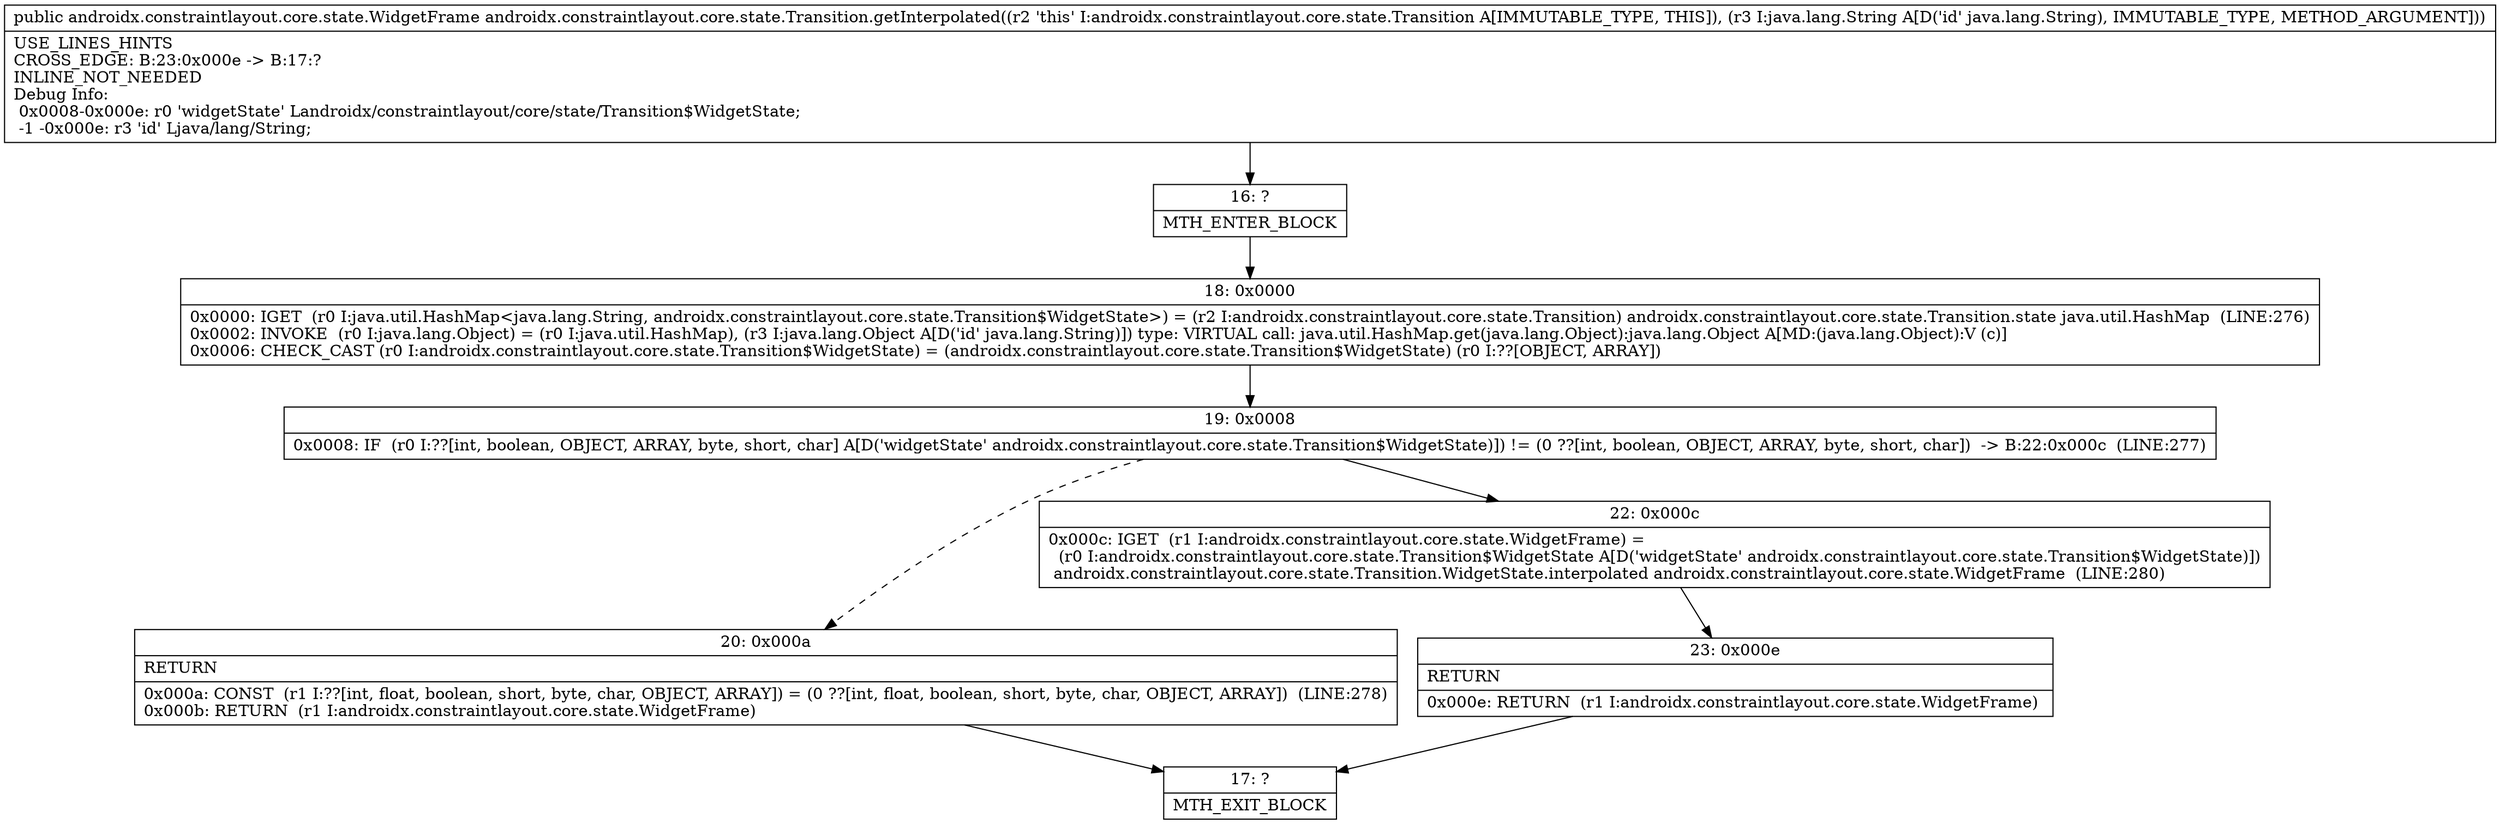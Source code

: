 digraph "CFG forandroidx.constraintlayout.core.state.Transition.getInterpolated(Ljava\/lang\/String;)Landroidx\/constraintlayout\/core\/state\/WidgetFrame;" {
Node_16 [shape=record,label="{16\:\ ?|MTH_ENTER_BLOCK\l}"];
Node_18 [shape=record,label="{18\:\ 0x0000|0x0000: IGET  (r0 I:java.util.HashMap\<java.lang.String, androidx.constraintlayout.core.state.Transition$WidgetState\>) = (r2 I:androidx.constraintlayout.core.state.Transition) androidx.constraintlayout.core.state.Transition.state java.util.HashMap  (LINE:276)\l0x0002: INVOKE  (r0 I:java.lang.Object) = (r0 I:java.util.HashMap), (r3 I:java.lang.Object A[D('id' java.lang.String)]) type: VIRTUAL call: java.util.HashMap.get(java.lang.Object):java.lang.Object A[MD:(java.lang.Object):V (c)]\l0x0006: CHECK_CAST (r0 I:androidx.constraintlayout.core.state.Transition$WidgetState) = (androidx.constraintlayout.core.state.Transition$WidgetState) (r0 I:??[OBJECT, ARRAY]) \l}"];
Node_19 [shape=record,label="{19\:\ 0x0008|0x0008: IF  (r0 I:??[int, boolean, OBJECT, ARRAY, byte, short, char] A[D('widgetState' androidx.constraintlayout.core.state.Transition$WidgetState)]) != (0 ??[int, boolean, OBJECT, ARRAY, byte, short, char])  \-\> B:22:0x000c  (LINE:277)\l}"];
Node_20 [shape=record,label="{20\:\ 0x000a|RETURN\l|0x000a: CONST  (r1 I:??[int, float, boolean, short, byte, char, OBJECT, ARRAY]) = (0 ??[int, float, boolean, short, byte, char, OBJECT, ARRAY])  (LINE:278)\l0x000b: RETURN  (r1 I:androidx.constraintlayout.core.state.WidgetFrame) \l}"];
Node_17 [shape=record,label="{17\:\ ?|MTH_EXIT_BLOCK\l}"];
Node_22 [shape=record,label="{22\:\ 0x000c|0x000c: IGET  (r1 I:androidx.constraintlayout.core.state.WidgetFrame) = \l  (r0 I:androidx.constraintlayout.core.state.Transition$WidgetState A[D('widgetState' androidx.constraintlayout.core.state.Transition$WidgetState)])\l androidx.constraintlayout.core.state.Transition.WidgetState.interpolated androidx.constraintlayout.core.state.WidgetFrame  (LINE:280)\l}"];
Node_23 [shape=record,label="{23\:\ 0x000e|RETURN\l|0x000e: RETURN  (r1 I:androidx.constraintlayout.core.state.WidgetFrame) \l}"];
MethodNode[shape=record,label="{public androidx.constraintlayout.core.state.WidgetFrame androidx.constraintlayout.core.state.Transition.getInterpolated((r2 'this' I:androidx.constraintlayout.core.state.Transition A[IMMUTABLE_TYPE, THIS]), (r3 I:java.lang.String A[D('id' java.lang.String), IMMUTABLE_TYPE, METHOD_ARGUMENT]))  | USE_LINES_HINTS\lCROSS_EDGE: B:23:0x000e \-\> B:17:?\lINLINE_NOT_NEEDED\lDebug Info:\l  0x0008\-0x000e: r0 'widgetState' Landroidx\/constraintlayout\/core\/state\/Transition$WidgetState;\l  \-1 \-0x000e: r3 'id' Ljava\/lang\/String;\l}"];
MethodNode -> Node_16;Node_16 -> Node_18;
Node_18 -> Node_19;
Node_19 -> Node_20[style=dashed];
Node_19 -> Node_22;
Node_20 -> Node_17;
Node_22 -> Node_23;
Node_23 -> Node_17;
}

